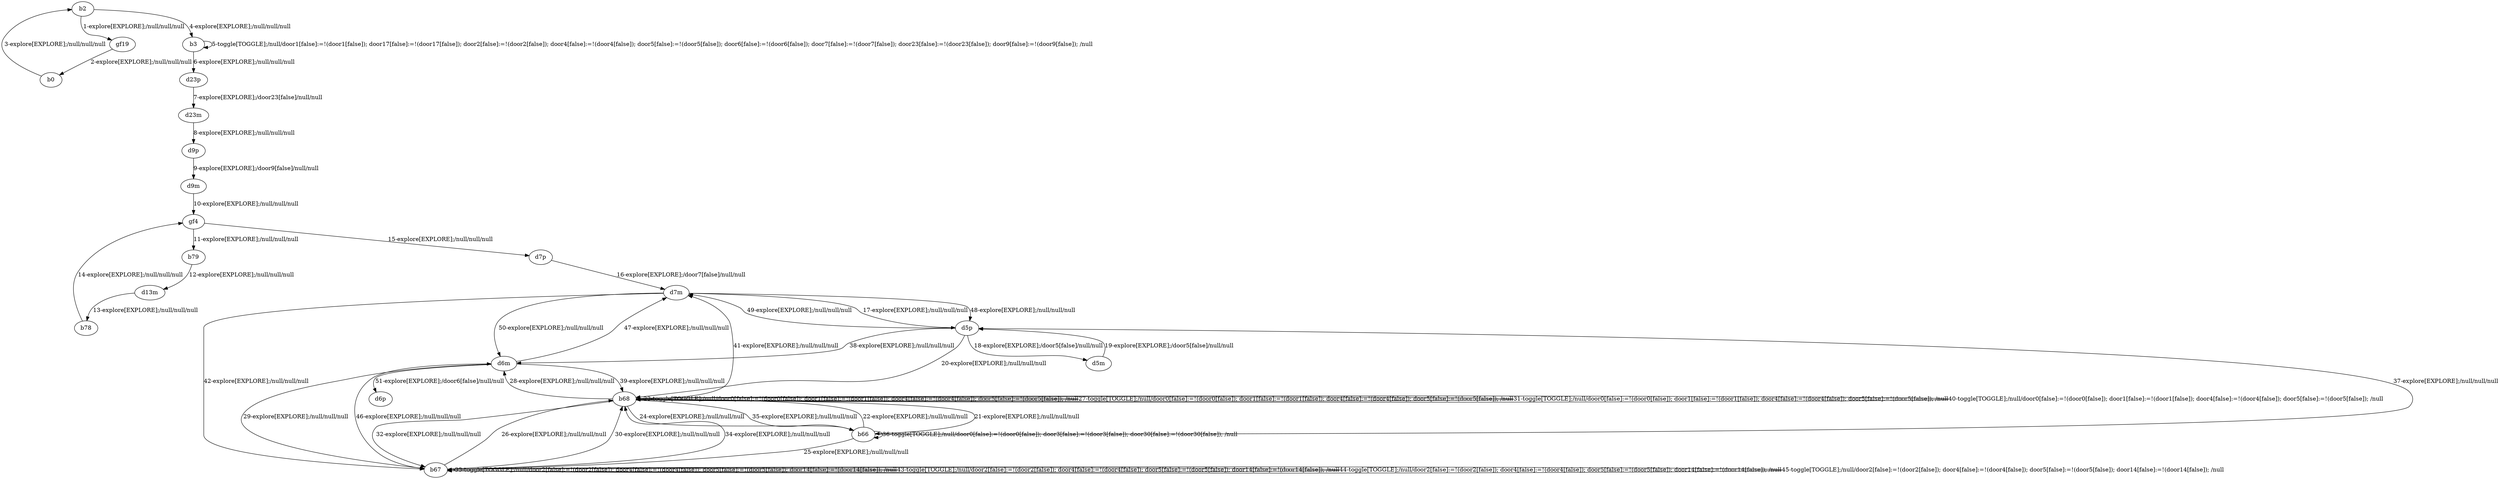 # Total number of goals covered by this test: 3
# b68 --> d7m
# b67 --> b68
# b66 --> b67

digraph g {
"b2" -> "gf19" [label = "1-explore[EXPLORE];/null/null/null"];
"gf19" -> "b0" [label = "2-explore[EXPLORE];/null/null/null"];
"b0" -> "b2" [label = "3-explore[EXPLORE];/null/null/null"];
"b2" -> "b3" [label = "4-explore[EXPLORE];/null/null/null"];
"b3" -> "b3" [label = "5-toggle[TOGGLE];/null/door1[false]:=!(door1[false]); door17[false]:=!(door17[false]); door2[false]:=!(door2[false]); door4[false]:=!(door4[false]); door5[false]:=!(door5[false]); door6[false]:=!(door6[false]); door7[false]:=!(door7[false]); door23[false]:=!(door23[false]); door9[false]:=!(door9[false]); /null"];
"b3" -> "d23p" [label = "6-explore[EXPLORE];/null/null/null"];
"d23p" -> "d23m" [label = "7-explore[EXPLORE];/door23[false]/null/null"];
"d23m" -> "d9p" [label = "8-explore[EXPLORE];/null/null/null"];
"d9p" -> "d9m" [label = "9-explore[EXPLORE];/door9[false]/null/null"];
"d9m" -> "gf4" [label = "10-explore[EXPLORE];/null/null/null"];
"gf4" -> "b79" [label = "11-explore[EXPLORE];/null/null/null"];
"b79" -> "d13m" [label = "12-explore[EXPLORE];/null/null/null"];
"d13m" -> "b78" [label = "13-explore[EXPLORE];/null/null/null"];
"b78" -> "gf4" [label = "14-explore[EXPLORE];/null/null/null"];
"gf4" -> "d7p" [label = "15-explore[EXPLORE];/null/null/null"];
"d7p" -> "d7m" [label = "16-explore[EXPLORE];/door7[false]/null/null"];
"d7m" -> "d5p" [label = "17-explore[EXPLORE];/null/null/null"];
"d5p" -> "d5m" [label = "18-explore[EXPLORE];/door5[false]/null/null"];
"d5m" -> "d5p" [label = "19-explore[EXPLORE];/door5[false]/null/null"];
"d5p" -> "b68" [label = "20-explore[EXPLORE];/null/null/null"];
"b68" -> "b66" [label = "21-explore[EXPLORE];/null/null/null"];
"b66" -> "b68" [label = "22-explore[EXPLORE];/null/null/null"];
"b68" -> "b68" [label = "23-toggle[TOGGLE];/null/door0[false]:=!(door0[false]); door1[false]:=!(door1[false]); door4[false]:=!(door4[false]); door5[false]:=!(door5[false]); /null"];
"b68" -> "b66" [label = "24-explore[EXPLORE];/null/null/null"];
"b66" -> "b67" [label = "25-explore[EXPLORE];/null/null/null"];
"b67" -> "b68" [label = "26-explore[EXPLORE];/null/null/null"];
"b68" -> "b68" [label = "27-toggle[TOGGLE];/null/door0[false]:=!(door0[false]); door1[false]:=!(door1[false]); door4[false]:=!(door4[false]); door5[false]:=!(door5[false]); /null"];
"b68" -> "d6m" [label = "28-explore[EXPLORE];/null/null/null"];
"d6m" -> "b67" [label = "29-explore[EXPLORE];/null/null/null"];
"b67" -> "b68" [label = "30-explore[EXPLORE];/null/null/null"];
"b68" -> "b68" [label = "31-toggle[TOGGLE];/null/door0[false]:=!(door0[false]); door1[false]:=!(door1[false]); door4[false]:=!(door4[false]); door5[false]:=!(door5[false]); /null"];
"b68" -> "b67" [label = "32-explore[EXPLORE];/null/null/null"];
"b67" -> "b67" [label = "33-toggle[TOGGLE];/null/door2[false]:=!(door2[false]); door4[false]:=!(door4[false]); door5[false]:=!(door5[false]); door14[false]:=!(door14[false]); /null"];
"b67" -> "b68" [label = "34-explore[EXPLORE];/null/null/null"];
"b68" -> "b66" [label = "35-explore[EXPLORE];/null/null/null"];
"b66" -> "b66" [label = "36-toggle[TOGGLE];/null/door0[false]:=!(door0[false]); door3[false]:=!(door3[false]); door30[false]:=!(door30[false]); /null"];
"b66" -> "d5p" [label = "37-explore[EXPLORE];/null/null/null"];
"d5p" -> "d6m" [label = "38-explore[EXPLORE];/null/null/null"];
"d6m" -> "b68" [label = "39-explore[EXPLORE];/null/null/null"];
"b68" -> "b68" [label = "40-toggle[TOGGLE];/null/door0[false]:=!(door0[false]); door1[false]:=!(door1[false]); door4[false]:=!(door4[false]); door5[false]:=!(door5[false]); /null"];
"b68" -> "d7m" [label = "41-explore[EXPLORE];/null/null/null"];
"d7m" -> "b67" [label = "42-explore[EXPLORE];/null/null/null"];
"b67" -> "b67" [label = "43-toggle[TOGGLE];/null/door2[false]:=!(door2[false]); door4[false]:=!(door4[false]); door5[false]:=!(door5[false]); door14[false]:=!(door14[false]); /null"];
"b67" -> "b67" [label = "44-toggle[TOGGLE];/null/door2[false]:=!(door2[false]); door4[false]:=!(door4[false]); door5[false]:=!(door5[false]); door14[false]:=!(door14[false]); /null"];
"b67" -> "b67" [label = "45-toggle[TOGGLE];/null/door2[false]:=!(door2[false]); door4[false]:=!(door4[false]); door5[false]:=!(door5[false]); door14[false]:=!(door14[false]); /null"];
"b67" -> "d6m" [label = "46-explore[EXPLORE];/null/null/null"];
"d6m" -> "d7m" [label = "47-explore[EXPLORE];/null/null/null"];
"d7m" -> "d5p" [label = "48-explore[EXPLORE];/null/null/null"];
"d5p" -> "d7m" [label = "49-explore[EXPLORE];/null/null/null"];
"d7m" -> "d6m" [label = "50-explore[EXPLORE];/null/null/null"];
"d6m" -> "d6p" [label = "51-explore[EXPLORE];/door6[false]/null/null"];
}